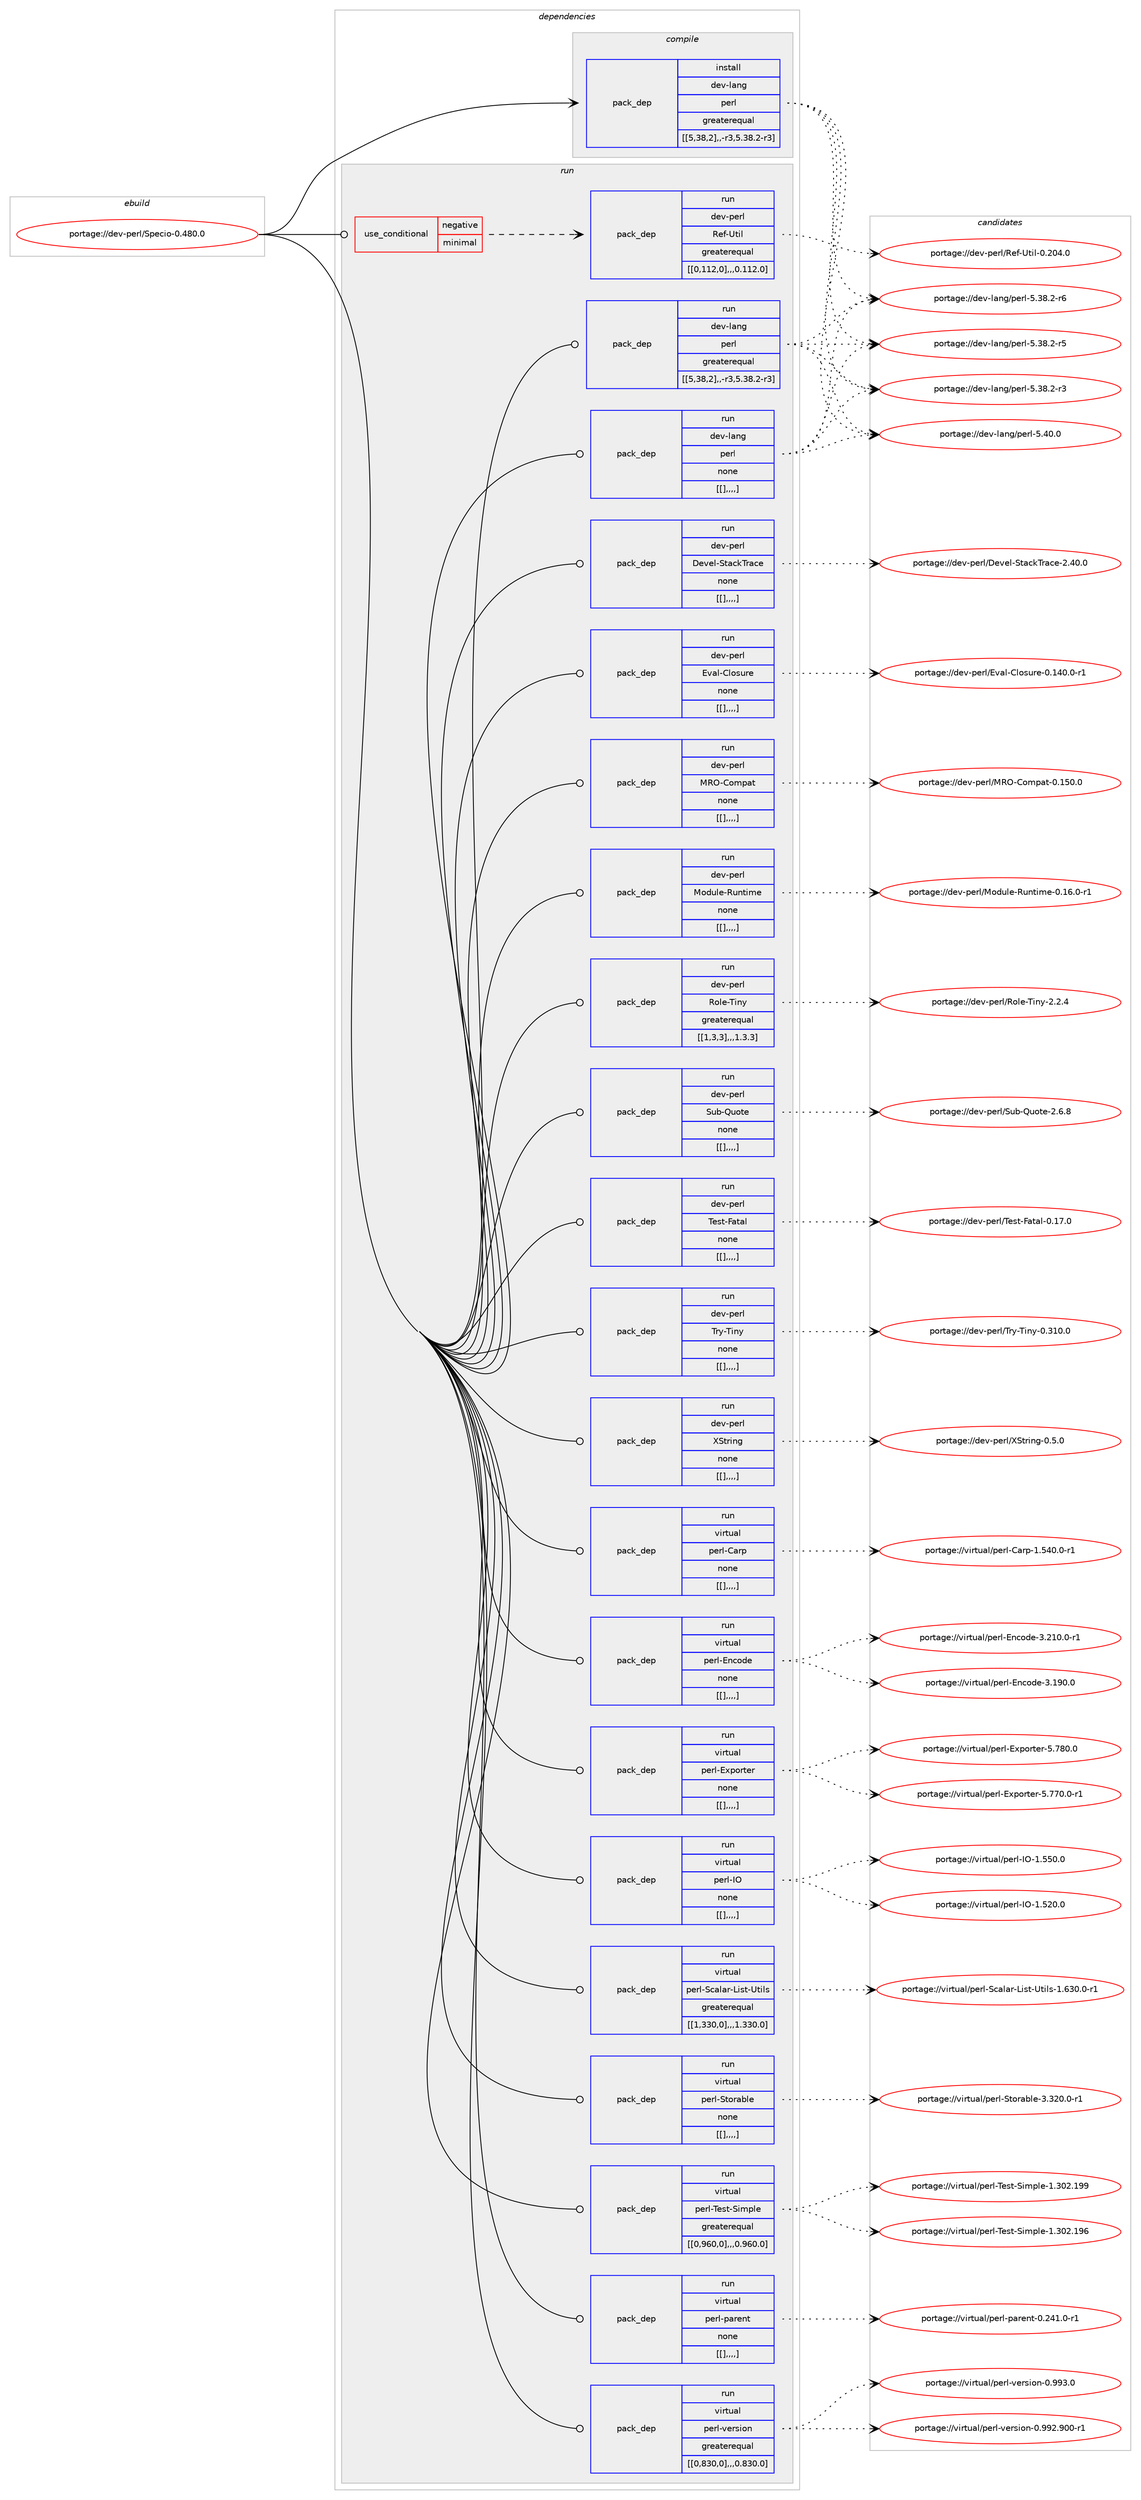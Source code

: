 digraph prolog {

# *************
# Graph options
# *************

newrank=true;
concentrate=true;
compound=true;
graph [rankdir=LR,fontname=Helvetica,fontsize=10,ranksep=1.5];#, ranksep=2.5, nodesep=0.2];
edge  [arrowhead=vee];
node  [fontname=Helvetica,fontsize=10];

# **********
# The ebuild
# **********

subgraph cluster_leftcol {
color=gray;
label=<<i>ebuild</i>>;
id [label="portage://dev-perl/Specio-0.480.0", color=red, width=4, href="../dev-perl/Specio-0.480.0.svg"];
}

# ****************
# The dependencies
# ****************

subgraph cluster_midcol {
color=gray;
label=<<i>dependencies</i>>;
subgraph cluster_compile {
fillcolor="#eeeeee";
style=filled;
label=<<i>compile</i>>;
subgraph pack105940 {
dependency138208 [label=<<TABLE BORDER="0" CELLBORDER="1" CELLSPACING="0" CELLPADDING="4" WIDTH="220"><TR><TD ROWSPAN="6" CELLPADDING="30">pack_dep</TD></TR><TR><TD WIDTH="110">install</TD></TR><TR><TD>dev-lang</TD></TR><TR><TD>perl</TD></TR><TR><TD>greaterequal</TD></TR><TR><TD>[[5,38,2],,-r3,5.38.2-r3]</TD></TR></TABLE>>, shape=none, color=blue];
}
id:e -> dependency138208:w [weight=20,style="solid",arrowhead="vee"];
}
subgraph cluster_compileandrun {
fillcolor="#eeeeee";
style=filled;
label=<<i>compile and run</i>>;
}
subgraph cluster_run {
fillcolor="#eeeeee";
style=filled;
label=<<i>run</i>>;
subgraph cond31069 {
dependency138209 [label=<<TABLE BORDER="0" CELLBORDER="1" CELLSPACING="0" CELLPADDING="4"><TR><TD ROWSPAN="3" CELLPADDING="10">use_conditional</TD></TR><TR><TD>negative</TD></TR><TR><TD>minimal</TD></TR></TABLE>>, shape=none, color=red];
subgraph pack105941 {
dependency138210 [label=<<TABLE BORDER="0" CELLBORDER="1" CELLSPACING="0" CELLPADDING="4" WIDTH="220"><TR><TD ROWSPAN="6" CELLPADDING="30">pack_dep</TD></TR><TR><TD WIDTH="110">run</TD></TR><TR><TD>dev-perl</TD></TR><TR><TD>Ref-Util</TD></TR><TR><TD>greaterequal</TD></TR><TR><TD>[[0,112,0],,,0.112.0]</TD></TR></TABLE>>, shape=none, color=blue];
}
dependency138209:e -> dependency138210:w [weight=20,style="dashed",arrowhead="vee"];
}
id:e -> dependency138209:w [weight=20,style="solid",arrowhead="odot"];
subgraph pack105942 {
dependency138211 [label=<<TABLE BORDER="0" CELLBORDER="1" CELLSPACING="0" CELLPADDING="4" WIDTH="220"><TR><TD ROWSPAN="6" CELLPADDING="30">pack_dep</TD></TR><TR><TD WIDTH="110">run</TD></TR><TR><TD>dev-lang</TD></TR><TR><TD>perl</TD></TR><TR><TD>greaterequal</TD></TR><TR><TD>[[5,38,2],,-r3,5.38.2-r3]</TD></TR></TABLE>>, shape=none, color=blue];
}
id:e -> dependency138211:w [weight=20,style="solid",arrowhead="odot"];
subgraph pack105943 {
dependency138212 [label=<<TABLE BORDER="0" CELLBORDER="1" CELLSPACING="0" CELLPADDING="4" WIDTH="220"><TR><TD ROWSPAN="6" CELLPADDING="30">pack_dep</TD></TR><TR><TD WIDTH="110">run</TD></TR><TR><TD>dev-lang</TD></TR><TR><TD>perl</TD></TR><TR><TD>none</TD></TR><TR><TD>[[],,,,]</TD></TR></TABLE>>, shape=none, color=blue];
}
id:e -> dependency138212:w [weight=20,style="solid",arrowhead="odot"];
subgraph pack105944 {
dependency138213 [label=<<TABLE BORDER="0" CELLBORDER="1" CELLSPACING="0" CELLPADDING="4" WIDTH="220"><TR><TD ROWSPAN="6" CELLPADDING="30">pack_dep</TD></TR><TR><TD WIDTH="110">run</TD></TR><TR><TD>dev-perl</TD></TR><TR><TD>Devel-StackTrace</TD></TR><TR><TD>none</TD></TR><TR><TD>[[],,,,]</TD></TR></TABLE>>, shape=none, color=blue];
}
id:e -> dependency138213:w [weight=20,style="solid",arrowhead="odot"];
subgraph pack105945 {
dependency138214 [label=<<TABLE BORDER="0" CELLBORDER="1" CELLSPACING="0" CELLPADDING="4" WIDTH="220"><TR><TD ROWSPAN="6" CELLPADDING="30">pack_dep</TD></TR><TR><TD WIDTH="110">run</TD></TR><TR><TD>dev-perl</TD></TR><TR><TD>Eval-Closure</TD></TR><TR><TD>none</TD></TR><TR><TD>[[],,,,]</TD></TR></TABLE>>, shape=none, color=blue];
}
id:e -> dependency138214:w [weight=20,style="solid",arrowhead="odot"];
subgraph pack105946 {
dependency138215 [label=<<TABLE BORDER="0" CELLBORDER="1" CELLSPACING="0" CELLPADDING="4" WIDTH="220"><TR><TD ROWSPAN="6" CELLPADDING="30">pack_dep</TD></TR><TR><TD WIDTH="110">run</TD></TR><TR><TD>dev-perl</TD></TR><TR><TD>MRO-Compat</TD></TR><TR><TD>none</TD></TR><TR><TD>[[],,,,]</TD></TR></TABLE>>, shape=none, color=blue];
}
id:e -> dependency138215:w [weight=20,style="solid",arrowhead="odot"];
subgraph pack105947 {
dependency138216 [label=<<TABLE BORDER="0" CELLBORDER="1" CELLSPACING="0" CELLPADDING="4" WIDTH="220"><TR><TD ROWSPAN="6" CELLPADDING="30">pack_dep</TD></TR><TR><TD WIDTH="110">run</TD></TR><TR><TD>dev-perl</TD></TR><TR><TD>Module-Runtime</TD></TR><TR><TD>none</TD></TR><TR><TD>[[],,,,]</TD></TR></TABLE>>, shape=none, color=blue];
}
id:e -> dependency138216:w [weight=20,style="solid",arrowhead="odot"];
subgraph pack105948 {
dependency138217 [label=<<TABLE BORDER="0" CELLBORDER="1" CELLSPACING="0" CELLPADDING="4" WIDTH="220"><TR><TD ROWSPAN="6" CELLPADDING="30">pack_dep</TD></TR><TR><TD WIDTH="110">run</TD></TR><TR><TD>dev-perl</TD></TR><TR><TD>Role-Tiny</TD></TR><TR><TD>greaterequal</TD></TR><TR><TD>[[1,3,3],,,1.3.3]</TD></TR></TABLE>>, shape=none, color=blue];
}
id:e -> dependency138217:w [weight=20,style="solid",arrowhead="odot"];
subgraph pack105949 {
dependency138218 [label=<<TABLE BORDER="0" CELLBORDER="1" CELLSPACING="0" CELLPADDING="4" WIDTH="220"><TR><TD ROWSPAN="6" CELLPADDING="30">pack_dep</TD></TR><TR><TD WIDTH="110">run</TD></TR><TR><TD>dev-perl</TD></TR><TR><TD>Sub-Quote</TD></TR><TR><TD>none</TD></TR><TR><TD>[[],,,,]</TD></TR></TABLE>>, shape=none, color=blue];
}
id:e -> dependency138218:w [weight=20,style="solid",arrowhead="odot"];
subgraph pack105950 {
dependency138219 [label=<<TABLE BORDER="0" CELLBORDER="1" CELLSPACING="0" CELLPADDING="4" WIDTH="220"><TR><TD ROWSPAN="6" CELLPADDING="30">pack_dep</TD></TR><TR><TD WIDTH="110">run</TD></TR><TR><TD>dev-perl</TD></TR><TR><TD>Test-Fatal</TD></TR><TR><TD>none</TD></TR><TR><TD>[[],,,,]</TD></TR></TABLE>>, shape=none, color=blue];
}
id:e -> dependency138219:w [weight=20,style="solid",arrowhead="odot"];
subgraph pack105951 {
dependency138220 [label=<<TABLE BORDER="0" CELLBORDER="1" CELLSPACING="0" CELLPADDING="4" WIDTH="220"><TR><TD ROWSPAN="6" CELLPADDING="30">pack_dep</TD></TR><TR><TD WIDTH="110">run</TD></TR><TR><TD>dev-perl</TD></TR><TR><TD>Try-Tiny</TD></TR><TR><TD>none</TD></TR><TR><TD>[[],,,,]</TD></TR></TABLE>>, shape=none, color=blue];
}
id:e -> dependency138220:w [weight=20,style="solid",arrowhead="odot"];
subgraph pack105952 {
dependency138221 [label=<<TABLE BORDER="0" CELLBORDER="1" CELLSPACING="0" CELLPADDING="4" WIDTH="220"><TR><TD ROWSPAN="6" CELLPADDING="30">pack_dep</TD></TR><TR><TD WIDTH="110">run</TD></TR><TR><TD>dev-perl</TD></TR><TR><TD>XString</TD></TR><TR><TD>none</TD></TR><TR><TD>[[],,,,]</TD></TR></TABLE>>, shape=none, color=blue];
}
id:e -> dependency138221:w [weight=20,style="solid",arrowhead="odot"];
subgraph pack105953 {
dependency138222 [label=<<TABLE BORDER="0" CELLBORDER="1" CELLSPACING="0" CELLPADDING="4" WIDTH="220"><TR><TD ROWSPAN="6" CELLPADDING="30">pack_dep</TD></TR><TR><TD WIDTH="110">run</TD></TR><TR><TD>virtual</TD></TR><TR><TD>perl-Carp</TD></TR><TR><TD>none</TD></TR><TR><TD>[[],,,,]</TD></TR></TABLE>>, shape=none, color=blue];
}
id:e -> dependency138222:w [weight=20,style="solid",arrowhead="odot"];
subgraph pack105954 {
dependency138223 [label=<<TABLE BORDER="0" CELLBORDER="1" CELLSPACING="0" CELLPADDING="4" WIDTH="220"><TR><TD ROWSPAN="6" CELLPADDING="30">pack_dep</TD></TR><TR><TD WIDTH="110">run</TD></TR><TR><TD>virtual</TD></TR><TR><TD>perl-Encode</TD></TR><TR><TD>none</TD></TR><TR><TD>[[],,,,]</TD></TR></TABLE>>, shape=none, color=blue];
}
id:e -> dependency138223:w [weight=20,style="solid",arrowhead="odot"];
subgraph pack105955 {
dependency138224 [label=<<TABLE BORDER="0" CELLBORDER="1" CELLSPACING="0" CELLPADDING="4" WIDTH="220"><TR><TD ROWSPAN="6" CELLPADDING="30">pack_dep</TD></TR><TR><TD WIDTH="110">run</TD></TR><TR><TD>virtual</TD></TR><TR><TD>perl-Exporter</TD></TR><TR><TD>none</TD></TR><TR><TD>[[],,,,]</TD></TR></TABLE>>, shape=none, color=blue];
}
id:e -> dependency138224:w [weight=20,style="solid",arrowhead="odot"];
subgraph pack105956 {
dependency138225 [label=<<TABLE BORDER="0" CELLBORDER="1" CELLSPACING="0" CELLPADDING="4" WIDTH="220"><TR><TD ROWSPAN="6" CELLPADDING="30">pack_dep</TD></TR><TR><TD WIDTH="110">run</TD></TR><TR><TD>virtual</TD></TR><TR><TD>perl-IO</TD></TR><TR><TD>none</TD></TR><TR><TD>[[],,,,]</TD></TR></TABLE>>, shape=none, color=blue];
}
id:e -> dependency138225:w [weight=20,style="solid",arrowhead="odot"];
subgraph pack105957 {
dependency138226 [label=<<TABLE BORDER="0" CELLBORDER="1" CELLSPACING="0" CELLPADDING="4" WIDTH="220"><TR><TD ROWSPAN="6" CELLPADDING="30">pack_dep</TD></TR><TR><TD WIDTH="110">run</TD></TR><TR><TD>virtual</TD></TR><TR><TD>perl-Scalar-List-Utils</TD></TR><TR><TD>greaterequal</TD></TR><TR><TD>[[1,330,0],,,1.330.0]</TD></TR></TABLE>>, shape=none, color=blue];
}
id:e -> dependency138226:w [weight=20,style="solid",arrowhead="odot"];
subgraph pack105958 {
dependency138227 [label=<<TABLE BORDER="0" CELLBORDER="1" CELLSPACING="0" CELLPADDING="4" WIDTH="220"><TR><TD ROWSPAN="6" CELLPADDING="30">pack_dep</TD></TR><TR><TD WIDTH="110">run</TD></TR><TR><TD>virtual</TD></TR><TR><TD>perl-Storable</TD></TR><TR><TD>none</TD></TR><TR><TD>[[],,,,]</TD></TR></TABLE>>, shape=none, color=blue];
}
id:e -> dependency138227:w [weight=20,style="solid",arrowhead="odot"];
subgraph pack105959 {
dependency138228 [label=<<TABLE BORDER="0" CELLBORDER="1" CELLSPACING="0" CELLPADDING="4" WIDTH="220"><TR><TD ROWSPAN="6" CELLPADDING="30">pack_dep</TD></TR><TR><TD WIDTH="110">run</TD></TR><TR><TD>virtual</TD></TR><TR><TD>perl-Test-Simple</TD></TR><TR><TD>greaterequal</TD></TR><TR><TD>[[0,960,0],,,0.960.0]</TD></TR></TABLE>>, shape=none, color=blue];
}
id:e -> dependency138228:w [weight=20,style="solid",arrowhead="odot"];
subgraph pack105960 {
dependency138229 [label=<<TABLE BORDER="0" CELLBORDER="1" CELLSPACING="0" CELLPADDING="4" WIDTH="220"><TR><TD ROWSPAN="6" CELLPADDING="30">pack_dep</TD></TR><TR><TD WIDTH="110">run</TD></TR><TR><TD>virtual</TD></TR><TR><TD>perl-parent</TD></TR><TR><TD>none</TD></TR><TR><TD>[[],,,,]</TD></TR></TABLE>>, shape=none, color=blue];
}
id:e -> dependency138229:w [weight=20,style="solid",arrowhead="odot"];
subgraph pack105961 {
dependency138230 [label=<<TABLE BORDER="0" CELLBORDER="1" CELLSPACING="0" CELLPADDING="4" WIDTH="220"><TR><TD ROWSPAN="6" CELLPADDING="30">pack_dep</TD></TR><TR><TD WIDTH="110">run</TD></TR><TR><TD>virtual</TD></TR><TR><TD>perl-version</TD></TR><TR><TD>greaterequal</TD></TR><TR><TD>[[0,830,0],,,0.830.0]</TD></TR></TABLE>>, shape=none, color=blue];
}
id:e -> dependency138230:w [weight=20,style="solid",arrowhead="odot"];
}
}

# **************
# The candidates
# **************

subgraph cluster_choices {
rank=same;
color=gray;
label=<<i>candidates</i>>;

subgraph choice105940 {
color=black;
nodesep=1;
choice10010111845108971101034711210111410845534652484648 [label="portage://dev-lang/perl-5.40.0", color=red, width=4,href="../dev-lang/perl-5.40.0.svg"];
choice100101118451089711010347112101114108455346515646504511454 [label="portage://dev-lang/perl-5.38.2-r6", color=red, width=4,href="../dev-lang/perl-5.38.2-r6.svg"];
choice100101118451089711010347112101114108455346515646504511453 [label="portage://dev-lang/perl-5.38.2-r5", color=red, width=4,href="../dev-lang/perl-5.38.2-r5.svg"];
choice100101118451089711010347112101114108455346515646504511451 [label="portage://dev-lang/perl-5.38.2-r3", color=red, width=4,href="../dev-lang/perl-5.38.2-r3.svg"];
dependency138208:e -> choice10010111845108971101034711210111410845534652484648:w [style=dotted,weight="100"];
dependency138208:e -> choice100101118451089711010347112101114108455346515646504511454:w [style=dotted,weight="100"];
dependency138208:e -> choice100101118451089711010347112101114108455346515646504511453:w [style=dotted,weight="100"];
dependency138208:e -> choice100101118451089711010347112101114108455346515646504511451:w [style=dotted,weight="100"];
}
subgraph choice105941 {
color=black;
nodesep=1;
choice10010111845112101114108478210110245851161051084548465048524648 [label="portage://dev-perl/Ref-Util-0.204.0", color=red, width=4,href="../dev-perl/Ref-Util-0.204.0.svg"];
dependency138210:e -> choice10010111845112101114108478210110245851161051084548465048524648:w [style=dotted,weight="100"];
}
subgraph choice105942 {
color=black;
nodesep=1;
choice10010111845108971101034711210111410845534652484648 [label="portage://dev-lang/perl-5.40.0", color=red, width=4,href="../dev-lang/perl-5.40.0.svg"];
choice100101118451089711010347112101114108455346515646504511454 [label="portage://dev-lang/perl-5.38.2-r6", color=red, width=4,href="../dev-lang/perl-5.38.2-r6.svg"];
choice100101118451089711010347112101114108455346515646504511453 [label="portage://dev-lang/perl-5.38.2-r5", color=red, width=4,href="../dev-lang/perl-5.38.2-r5.svg"];
choice100101118451089711010347112101114108455346515646504511451 [label="portage://dev-lang/perl-5.38.2-r3", color=red, width=4,href="../dev-lang/perl-5.38.2-r3.svg"];
dependency138211:e -> choice10010111845108971101034711210111410845534652484648:w [style=dotted,weight="100"];
dependency138211:e -> choice100101118451089711010347112101114108455346515646504511454:w [style=dotted,weight="100"];
dependency138211:e -> choice100101118451089711010347112101114108455346515646504511453:w [style=dotted,weight="100"];
dependency138211:e -> choice100101118451089711010347112101114108455346515646504511451:w [style=dotted,weight="100"];
}
subgraph choice105943 {
color=black;
nodesep=1;
choice10010111845108971101034711210111410845534652484648 [label="portage://dev-lang/perl-5.40.0", color=red, width=4,href="../dev-lang/perl-5.40.0.svg"];
choice100101118451089711010347112101114108455346515646504511454 [label="portage://dev-lang/perl-5.38.2-r6", color=red, width=4,href="../dev-lang/perl-5.38.2-r6.svg"];
choice100101118451089711010347112101114108455346515646504511453 [label="portage://dev-lang/perl-5.38.2-r5", color=red, width=4,href="../dev-lang/perl-5.38.2-r5.svg"];
choice100101118451089711010347112101114108455346515646504511451 [label="portage://dev-lang/perl-5.38.2-r3", color=red, width=4,href="../dev-lang/perl-5.38.2-r3.svg"];
dependency138212:e -> choice10010111845108971101034711210111410845534652484648:w [style=dotted,weight="100"];
dependency138212:e -> choice100101118451089711010347112101114108455346515646504511454:w [style=dotted,weight="100"];
dependency138212:e -> choice100101118451089711010347112101114108455346515646504511453:w [style=dotted,weight="100"];
dependency138212:e -> choice100101118451089711010347112101114108455346515646504511451:w [style=dotted,weight="100"];
}
subgraph choice105944 {
color=black;
nodesep=1;
choice1001011184511210111410847681011181011084583116979910784114979910145504652484648 [label="portage://dev-perl/Devel-StackTrace-2.40.0", color=red, width=4,href="../dev-perl/Devel-StackTrace-2.40.0.svg"];
dependency138213:e -> choice1001011184511210111410847681011181011084583116979910784114979910145504652484648:w [style=dotted,weight="100"];
}
subgraph choice105945 {
color=black;
nodesep=1;
choice10010111845112101114108476911897108456710811111511711410145484649524846484511449 [label="portage://dev-perl/Eval-Closure-0.140.0-r1", color=red, width=4,href="../dev-perl/Eval-Closure-0.140.0-r1.svg"];
dependency138214:e -> choice10010111845112101114108476911897108456710811111511711410145484649524846484511449:w [style=dotted,weight="100"];
}
subgraph choice105946 {
color=black;
nodesep=1;
choice10010111845112101114108477782794567111109112971164548464953484648 [label="portage://dev-perl/MRO-Compat-0.150.0", color=red, width=4,href="../dev-perl/MRO-Compat-0.150.0.svg"];
dependency138215:e -> choice10010111845112101114108477782794567111109112971164548464953484648:w [style=dotted,weight="100"];
}
subgraph choice105947 {
color=black;
nodesep=1;
choice1001011184511210111410847771111001171081014582117110116105109101454846495446484511449 [label="portage://dev-perl/Module-Runtime-0.16.0-r1", color=red, width=4,href="../dev-perl/Module-Runtime-0.16.0-r1.svg"];
dependency138216:e -> choice1001011184511210111410847771111001171081014582117110116105109101454846495446484511449:w [style=dotted,weight="100"];
}
subgraph choice105948 {
color=black;
nodesep=1;
choice1001011184511210111410847821111081014584105110121455046504652 [label="portage://dev-perl/Role-Tiny-2.2.4", color=red, width=4,href="../dev-perl/Role-Tiny-2.2.4.svg"];
dependency138217:e -> choice1001011184511210111410847821111081014584105110121455046504652:w [style=dotted,weight="100"];
}
subgraph choice105949 {
color=black;
nodesep=1;
choice100101118451121011141084783117984581117111116101455046544656 [label="portage://dev-perl/Sub-Quote-2.6.8", color=red, width=4,href="../dev-perl/Sub-Quote-2.6.8.svg"];
dependency138218:e -> choice100101118451121011141084783117984581117111116101455046544656:w [style=dotted,weight="100"];
}
subgraph choice105950 {
color=black;
nodesep=1;
choice1001011184511210111410847841011151164570971169710845484649554648 [label="portage://dev-perl/Test-Fatal-0.17.0", color=red, width=4,href="../dev-perl/Test-Fatal-0.17.0.svg"];
dependency138219:e -> choice1001011184511210111410847841011151164570971169710845484649554648:w [style=dotted,weight="100"];
}
subgraph choice105951 {
color=black;
nodesep=1;
choice10010111845112101114108478411412145841051101214548465149484648 [label="portage://dev-perl/Try-Tiny-0.310.0", color=red, width=4,href="../dev-perl/Try-Tiny-0.310.0.svg"];
dependency138220:e -> choice10010111845112101114108478411412145841051101214548465149484648:w [style=dotted,weight="100"];
}
subgraph choice105952 {
color=black;
nodesep=1;
choice10010111845112101114108478883116114105110103454846534648 [label="portage://dev-perl/XString-0.5.0", color=red, width=4,href="../dev-perl/XString-0.5.0.svg"];
dependency138221:e -> choice10010111845112101114108478883116114105110103454846534648:w [style=dotted,weight="100"];
}
subgraph choice105953 {
color=black;
nodesep=1;
choice118105114116117971084711210111410845679711411245494653524846484511449 [label="portage://virtual/perl-Carp-1.540.0-r1", color=red, width=4,href="../virtual/perl-Carp-1.540.0-r1.svg"];
dependency138222:e -> choice118105114116117971084711210111410845679711411245494653524846484511449:w [style=dotted,weight="100"];
}
subgraph choice105954 {
color=black;
nodesep=1;
choice118105114116117971084711210111410845691109911110010145514650494846484511449 [label="portage://virtual/perl-Encode-3.210.0-r1", color=red, width=4,href="../virtual/perl-Encode-3.210.0-r1.svg"];
choice11810511411611797108471121011141084569110991111001014551464957484648 [label="portage://virtual/perl-Encode-3.190.0", color=red, width=4,href="../virtual/perl-Encode-3.190.0.svg"];
dependency138223:e -> choice118105114116117971084711210111410845691109911110010145514650494846484511449:w [style=dotted,weight="100"];
dependency138223:e -> choice11810511411611797108471121011141084569110991111001014551464957484648:w [style=dotted,weight="100"];
}
subgraph choice105955 {
color=black;
nodesep=1;
choice118105114116117971084711210111410845691201121111141161011144553465556484648 [label="portage://virtual/perl-Exporter-5.780.0", color=red, width=4,href="../virtual/perl-Exporter-5.780.0.svg"];
choice1181051141161179710847112101114108456912011211111411610111445534655554846484511449 [label="portage://virtual/perl-Exporter-5.770.0-r1", color=red, width=4,href="../virtual/perl-Exporter-5.770.0-r1.svg"];
dependency138224:e -> choice118105114116117971084711210111410845691201121111141161011144553465556484648:w [style=dotted,weight="100"];
dependency138224:e -> choice1181051141161179710847112101114108456912011211111411610111445534655554846484511449:w [style=dotted,weight="100"];
}
subgraph choice105956 {
color=black;
nodesep=1;
choice11810511411611797108471121011141084573794549465353484648 [label="portage://virtual/perl-IO-1.550.0", color=red, width=4,href="../virtual/perl-IO-1.550.0.svg"];
choice11810511411611797108471121011141084573794549465350484648 [label="portage://virtual/perl-IO-1.520.0", color=red, width=4,href="../virtual/perl-IO-1.520.0.svg"];
dependency138225:e -> choice11810511411611797108471121011141084573794549465353484648:w [style=dotted,weight="100"];
dependency138225:e -> choice11810511411611797108471121011141084573794549465350484648:w [style=dotted,weight="100"];
}
subgraph choice105957 {
color=black;
nodesep=1;
choice118105114116117971084711210111410845839997108971144576105115116458511610510811545494654514846484511449 [label="portage://virtual/perl-Scalar-List-Utils-1.630.0-r1", color=red, width=4,href="../virtual/perl-Scalar-List-Utils-1.630.0-r1.svg"];
dependency138226:e -> choice118105114116117971084711210111410845839997108971144576105115116458511610510811545494654514846484511449:w [style=dotted,weight="100"];
}
subgraph choice105958 {
color=black;
nodesep=1;
choice11810511411611797108471121011141084583116111114979810810145514651504846484511449 [label="portage://virtual/perl-Storable-3.320.0-r1", color=red, width=4,href="../virtual/perl-Storable-3.320.0-r1.svg"];
dependency138227:e -> choice11810511411611797108471121011141084583116111114979810810145514651504846484511449:w [style=dotted,weight="100"];
}
subgraph choice105959 {
color=black;
nodesep=1;
choice11810511411611797108471121011141084584101115116458310510911210810145494651485046495757 [label="portage://virtual/perl-Test-Simple-1.302.199", color=red, width=4,href="../virtual/perl-Test-Simple-1.302.199.svg"];
choice11810511411611797108471121011141084584101115116458310510911210810145494651485046495754 [label="portage://virtual/perl-Test-Simple-1.302.196", color=red, width=4,href="../virtual/perl-Test-Simple-1.302.196.svg"];
dependency138228:e -> choice11810511411611797108471121011141084584101115116458310510911210810145494651485046495757:w [style=dotted,weight="100"];
dependency138228:e -> choice11810511411611797108471121011141084584101115116458310510911210810145494651485046495754:w [style=dotted,weight="100"];
}
subgraph choice105960 {
color=black;
nodesep=1;
choice1181051141161179710847112101114108451129711410111011645484650524946484511449 [label="portage://virtual/perl-parent-0.241.0-r1", color=red, width=4,href="../virtual/perl-parent-0.241.0-r1.svg"];
dependency138229:e -> choice1181051141161179710847112101114108451129711410111011645484650524946484511449:w [style=dotted,weight="100"];
}
subgraph choice105961 {
color=black;
nodesep=1;
choice1181051141161179710847112101114108451181011141151051111104548465757514648 [label="portage://virtual/perl-version-0.993.0", color=red, width=4,href="../virtual/perl-version-0.993.0.svg"];
choice118105114116117971084711210111410845118101114115105111110454846575750465748484511449 [label="portage://virtual/perl-version-0.992.900-r1", color=red, width=4,href="../virtual/perl-version-0.992.900-r1.svg"];
dependency138230:e -> choice1181051141161179710847112101114108451181011141151051111104548465757514648:w [style=dotted,weight="100"];
dependency138230:e -> choice118105114116117971084711210111410845118101114115105111110454846575750465748484511449:w [style=dotted,weight="100"];
}
}

}
